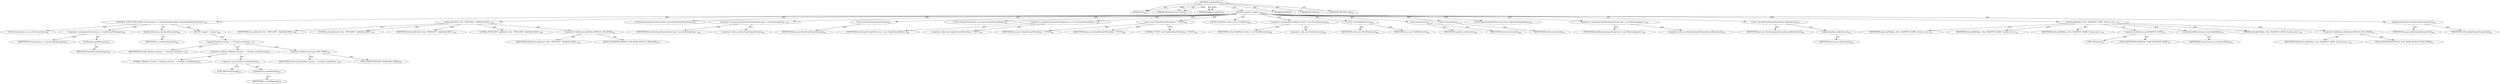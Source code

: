 digraph "writeManifest" {  
"111669149710" [label = <(METHOD,writeManifest)<SUB>393</SUB>> ]
"115964117001" [label = <(PARAM,this)<SUB>393</SUB>> ]
"115964117024" [label = <(PARAM,ZipOutputStream zOut)<SUB>393</SUB>> ]
"115964117025" [label = <(PARAM,Manifest manifest)<SUB>393</SUB>> ]
"25769803825" [label = <(BLOCK,&lt;empty&gt;,&lt;empty&gt;)<SUB>394</SUB>> ]
"47244640285" [label = <(CONTROL_STRUCTURE,FOR,for (Enumeration e = manifest.getWarnings(); Some(e.hasMoreElements()); ))<SUB>395</SUB>> ]
"94489280528" [label = <(LOCAL,Enumeration e: java.util.Enumeration)<SUB>395</SUB>> ]
"30064771241" [label = <(&lt;operator&gt;.assignment,Enumeration e = manifest.getWarnings())<SUB>395</SUB>> ]
"68719476904" [label = <(IDENTIFIER,e,Enumeration e = manifest.getWarnings())<SUB>395</SUB>> ]
"30064771242" [label = <(getWarnings,getWarnings())<SUB>395</SUB>> ]
"68719476905" [label = <(IDENTIFIER,manifest,getWarnings())<SUB>395</SUB>> ]
"30064771243" [label = <(hasMoreElements,e.hasMoreElements())<SUB>396</SUB>> ]
"68719476906" [label = <(IDENTIFIER,e,e.hasMoreElements())<SUB>396</SUB>> ]
"25769803826" [label = <(BLOCK,&lt;empty&gt;,&lt;empty&gt;)<SUB>396</SUB>> ]
"30064771244" [label = <(log,log(&quot;Manifest warning: &quot; + (String) e.nextEleme...)<SUB>397</SUB>> ]
"68719476751" [label = <(IDENTIFIER,this,log(&quot;Manifest warning: &quot; + (String) e.nextEleme...)<SUB>397</SUB>> ]
"30064771245" [label = <(&lt;operator&gt;.addition,&quot;Manifest warning: &quot; + (String) e.nextElement())<SUB>397</SUB>> ]
"90194313254" [label = <(LITERAL,&quot;Manifest warning: &quot;,&quot;Manifest warning: &quot; + (String) e.nextElement())<SUB>397</SUB>> ]
"30064771246" [label = <(&lt;operator&gt;.cast,(String) e.nextElement())<SUB>397</SUB>> ]
"180388626434" [label = <(TYPE_REF,String,String)<SUB>397</SUB>> ]
"30064771247" [label = <(nextElement,e.nextElement())<SUB>397</SUB>> ]
"68719476907" [label = <(IDENTIFIER,e,e.nextElement())<SUB>397</SUB>> ]
"30064771248" [label = <(&lt;operator&gt;.fieldAccess,Project.MSG_WARN)<SUB>398</SUB>> ]
"68719476908" [label = <(IDENTIFIER,Project,log(&quot;Manifest warning: &quot; + (String) e.nextEleme...)<SUB>398</SUB>> ]
"55834574881" [label = <(FIELD_IDENTIFIER,MSG_WARN,MSG_WARN)<SUB>398</SUB>> ]
"30064771249" [label = <(zipDir,zipDir(null, zOut, &quot;META-INF/&quot;, ZipFileSet.DEFA...)<SUB>401</SUB>> ]
"68719476752" [label = <(IDENTIFIER,this,zipDir(null, zOut, &quot;META-INF/&quot;, ZipFileSet.DEFA...)<SUB>401</SUB>> ]
"90194313255" [label = <(LITERAL,null,zipDir(null, zOut, &quot;META-INF/&quot;, ZipFileSet.DEFA...)<SUB>401</SUB>> ]
"68719476909" [label = <(IDENTIFIER,zOut,zipDir(null, zOut, &quot;META-INF/&quot;, ZipFileSet.DEFA...)<SUB>401</SUB>> ]
"90194313256" [label = <(LITERAL,&quot;META-INF/&quot;,zipDir(null, zOut, &quot;META-INF/&quot;, ZipFileSet.DEFA...)<SUB>401</SUB>> ]
"30064771250" [label = <(&lt;operator&gt;.fieldAccess,ZipFileSet.DEFAULT_DIR_MODE)<SUB>401</SUB>> ]
"68719476910" [label = <(IDENTIFIER,ZipFileSet,zipDir(null, zOut, &quot;META-INF/&quot;, ZipFileSet.DEFA...)<SUB>401</SUB>> ]
"55834574882" [label = <(FIELD_IDENTIFIER,DEFAULT_DIR_MODE,DEFAULT_DIR_MODE)<SUB>401</SUB>> ]
"94489280529" [label = <(LOCAL,ByteArrayOutputStream baos: java.io.ByteArrayOutputStream)<SUB>403</SUB>> ]
"30064771251" [label = <(&lt;operator&gt;.assignment,ByteArrayOutputStream baos = new ByteArrayOutpu...)<SUB>403</SUB>> ]
"68719476911" [label = <(IDENTIFIER,baos,ByteArrayOutputStream baos = new ByteArrayOutpu...)<SUB>403</SUB>> ]
"30064771252" [label = <(&lt;operator&gt;.alloc,new ByteArrayOutputStream())<SUB>403</SUB>> ]
"30064771253" [label = <(&lt;init&gt;,new ByteArrayOutputStream())<SUB>403</SUB>> ]
"68719476912" [label = <(IDENTIFIER,baos,new ByteArrayOutputStream())<SUB>403</SUB>> ]
"94489280530" [label = <(LOCAL,OutputStreamWriter osw: java.io.OutputStreamWriter)<SUB>404</SUB>> ]
"30064771254" [label = <(&lt;operator&gt;.assignment,OutputStreamWriter osw = new OutputStreamWriter...)<SUB>404</SUB>> ]
"68719476913" [label = <(IDENTIFIER,osw,OutputStreamWriter osw = new OutputStreamWriter...)<SUB>404</SUB>> ]
"30064771255" [label = <(&lt;operator&gt;.alloc,new OutputStreamWriter(baos, &quot;UTF-8&quot;))<SUB>404</SUB>> ]
"30064771256" [label = <(&lt;init&gt;,new OutputStreamWriter(baos, &quot;UTF-8&quot;))<SUB>404</SUB>> ]
"68719476914" [label = <(IDENTIFIER,osw,new OutputStreamWriter(baos, &quot;UTF-8&quot;))<SUB>404</SUB>> ]
"68719476915" [label = <(IDENTIFIER,baos,new OutputStreamWriter(baos, &quot;UTF-8&quot;))<SUB>404</SUB>> ]
"90194313257" [label = <(LITERAL,&quot;UTF-8&quot;,new OutputStreamWriter(baos, &quot;UTF-8&quot;))<SUB>404</SUB>> ]
"94489280531" [label = <(LOCAL,PrintWriter writer: java.io.PrintWriter)<SUB>405</SUB>> ]
"30064771257" [label = <(&lt;operator&gt;.assignment,PrintWriter writer = new PrintWriter(osw))<SUB>405</SUB>> ]
"68719476916" [label = <(IDENTIFIER,writer,PrintWriter writer = new PrintWriter(osw))<SUB>405</SUB>> ]
"30064771258" [label = <(&lt;operator&gt;.alloc,new PrintWriter(osw))<SUB>405</SUB>> ]
"30064771259" [label = <(&lt;init&gt;,new PrintWriter(osw))<SUB>405</SUB>> ]
"68719476917" [label = <(IDENTIFIER,writer,new PrintWriter(osw))<SUB>405</SUB>> ]
"68719476918" [label = <(IDENTIFIER,osw,new PrintWriter(osw))<SUB>405</SUB>> ]
"30064771260" [label = <(write,write(writer))<SUB>406</SUB>> ]
"68719476919" [label = <(IDENTIFIER,manifest,write(writer))<SUB>406</SUB>> ]
"68719476920" [label = <(IDENTIFIER,writer,write(writer))<SUB>406</SUB>> ]
"30064771261" [label = <(flush,writer.flush())<SUB>407</SUB>> ]
"68719476921" [label = <(IDENTIFIER,writer,writer.flush())<SUB>407</SUB>> ]
"94489280532" [label = <(LOCAL,ByteArrayInputStream bais: java.io.ByteArrayInputStream)<SUB>409</SUB>> ]
"30064771262" [label = <(&lt;operator&gt;.assignment,ByteArrayInputStream bais = new ByteArrayInputS...)<SUB>409</SUB>> ]
"68719476922" [label = <(IDENTIFIER,bais,ByteArrayInputStream bais = new ByteArrayInputS...)<SUB>409</SUB>> ]
"30064771263" [label = <(&lt;operator&gt;.alloc,new ByteArrayInputStream(baos.toByteArray()))<SUB>410</SUB>> ]
"30064771264" [label = <(&lt;init&gt;,new ByteArrayInputStream(baos.toByteArray()))<SUB>410</SUB>> ]
"68719476923" [label = <(IDENTIFIER,bais,new ByteArrayInputStream(baos.toByteArray()))<SUB>409</SUB>> ]
"30064771265" [label = <(toByteArray,baos.toByteArray())<SUB>410</SUB>> ]
"68719476924" [label = <(IDENTIFIER,baos,baos.toByteArray())<SUB>410</SUB>> ]
"30064771266" [label = <(zipFile,zipFile(bais, zOut, MANIFEST_NAME, System.curre...)<SUB>411</SUB>> ]
"68719476925" [label = <(IDENTIFIER,super,zipFile(bais, zOut, MANIFEST_NAME, System.curre...)<SUB>411</SUB>> ]
"68719476926" [label = <(IDENTIFIER,bais,zipFile(bais, zOut, MANIFEST_NAME, System.curre...)<SUB>411</SUB>> ]
"68719476927" [label = <(IDENTIFIER,zOut,zipFile(bais, zOut, MANIFEST_NAME, System.curre...)<SUB>411</SUB>> ]
"30064771267" [label = <(&lt;operator&gt;.fieldAccess,Jar.MANIFEST_NAME)<SUB>411</SUB>> ]
"180388626435" [label = <(TYPE_REF,Jar,Jar)<SUB>411</SUB>> ]
"55834574883" [label = <(FIELD_IDENTIFIER,MANIFEST_NAME,MANIFEST_NAME)<SUB>411</SUB>> ]
"30064771268" [label = <(currentTimeMillis,System.currentTimeMillis())<SUB>412</SUB>> ]
"68719476928" [label = <(IDENTIFIER,System,System.currentTimeMillis())<SUB>412</SUB>> ]
"90194313258" [label = <(LITERAL,null,zipFile(bais, zOut, MANIFEST_NAME, System.curre...)<SUB>412</SUB>> ]
"30064771269" [label = <(&lt;operator&gt;.fieldAccess,ZipFileSet.DEFAULT_FILE_MODE)<SUB>413</SUB>> ]
"68719476929" [label = <(IDENTIFIER,ZipFileSet,zipFile(bais, zOut, MANIFEST_NAME, System.curre...)<SUB>413</SUB>> ]
"55834574884" [label = <(FIELD_IDENTIFIER,DEFAULT_FILE_MODE,DEFAULT_FILE_MODE)<SUB>413</SUB>> ]
"30064771270" [label = <(initZipOutputStream,initZipOutputStream(zOut))<SUB>414</SUB>> ]
"68719476930" [label = <(IDENTIFIER,super,initZipOutputStream(zOut))<SUB>414</SUB>> ]
"68719476931" [label = <(IDENTIFIER,zOut,initZipOutputStream(zOut))<SUB>414</SUB>> ]
"133143986220" [label = <(MODIFIER,PRIVATE)> ]
"133143986221" [label = <(MODIFIER,VIRTUAL)> ]
"128849018894" [label = <(METHOD_RETURN,void)<SUB>393</SUB>> ]
  "111669149710" -> "115964117001"  [ label = "AST: "] 
  "111669149710" -> "115964117024"  [ label = "AST: "] 
  "111669149710" -> "115964117025"  [ label = "AST: "] 
  "111669149710" -> "25769803825"  [ label = "AST: "] 
  "111669149710" -> "133143986220"  [ label = "AST: "] 
  "111669149710" -> "133143986221"  [ label = "AST: "] 
  "111669149710" -> "128849018894"  [ label = "AST: "] 
  "25769803825" -> "47244640285"  [ label = "AST: "] 
  "25769803825" -> "30064771249"  [ label = "AST: "] 
  "25769803825" -> "94489280529"  [ label = "AST: "] 
  "25769803825" -> "30064771251"  [ label = "AST: "] 
  "25769803825" -> "30064771253"  [ label = "AST: "] 
  "25769803825" -> "94489280530"  [ label = "AST: "] 
  "25769803825" -> "30064771254"  [ label = "AST: "] 
  "25769803825" -> "30064771256"  [ label = "AST: "] 
  "25769803825" -> "94489280531"  [ label = "AST: "] 
  "25769803825" -> "30064771257"  [ label = "AST: "] 
  "25769803825" -> "30064771259"  [ label = "AST: "] 
  "25769803825" -> "30064771260"  [ label = "AST: "] 
  "25769803825" -> "30064771261"  [ label = "AST: "] 
  "25769803825" -> "94489280532"  [ label = "AST: "] 
  "25769803825" -> "30064771262"  [ label = "AST: "] 
  "25769803825" -> "30064771264"  [ label = "AST: "] 
  "25769803825" -> "30064771266"  [ label = "AST: "] 
  "25769803825" -> "30064771270"  [ label = "AST: "] 
  "47244640285" -> "94489280528"  [ label = "AST: "] 
  "47244640285" -> "30064771241"  [ label = "AST: "] 
  "47244640285" -> "30064771243"  [ label = "AST: "] 
  "47244640285" -> "25769803826"  [ label = "AST: "] 
  "30064771241" -> "68719476904"  [ label = "AST: "] 
  "30064771241" -> "30064771242"  [ label = "AST: "] 
  "30064771242" -> "68719476905"  [ label = "AST: "] 
  "30064771243" -> "68719476906"  [ label = "AST: "] 
  "25769803826" -> "30064771244"  [ label = "AST: "] 
  "30064771244" -> "68719476751"  [ label = "AST: "] 
  "30064771244" -> "30064771245"  [ label = "AST: "] 
  "30064771244" -> "30064771248"  [ label = "AST: "] 
  "30064771245" -> "90194313254"  [ label = "AST: "] 
  "30064771245" -> "30064771246"  [ label = "AST: "] 
  "30064771246" -> "180388626434"  [ label = "AST: "] 
  "30064771246" -> "30064771247"  [ label = "AST: "] 
  "30064771247" -> "68719476907"  [ label = "AST: "] 
  "30064771248" -> "68719476908"  [ label = "AST: "] 
  "30064771248" -> "55834574881"  [ label = "AST: "] 
  "30064771249" -> "68719476752"  [ label = "AST: "] 
  "30064771249" -> "90194313255"  [ label = "AST: "] 
  "30064771249" -> "68719476909"  [ label = "AST: "] 
  "30064771249" -> "90194313256"  [ label = "AST: "] 
  "30064771249" -> "30064771250"  [ label = "AST: "] 
  "30064771250" -> "68719476910"  [ label = "AST: "] 
  "30064771250" -> "55834574882"  [ label = "AST: "] 
  "30064771251" -> "68719476911"  [ label = "AST: "] 
  "30064771251" -> "30064771252"  [ label = "AST: "] 
  "30064771253" -> "68719476912"  [ label = "AST: "] 
  "30064771254" -> "68719476913"  [ label = "AST: "] 
  "30064771254" -> "30064771255"  [ label = "AST: "] 
  "30064771256" -> "68719476914"  [ label = "AST: "] 
  "30064771256" -> "68719476915"  [ label = "AST: "] 
  "30064771256" -> "90194313257"  [ label = "AST: "] 
  "30064771257" -> "68719476916"  [ label = "AST: "] 
  "30064771257" -> "30064771258"  [ label = "AST: "] 
  "30064771259" -> "68719476917"  [ label = "AST: "] 
  "30064771259" -> "68719476918"  [ label = "AST: "] 
  "30064771260" -> "68719476919"  [ label = "AST: "] 
  "30064771260" -> "68719476920"  [ label = "AST: "] 
  "30064771261" -> "68719476921"  [ label = "AST: "] 
  "30064771262" -> "68719476922"  [ label = "AST: "] 
  "30064771262" -> "30064771263"  [ label = "AST: "] 
  "30064771264" -> "68719476923"  [ label = "AST: "] 
  "30064771264" -> "30064771265"  [ label = "AST: "] 
  "30064771265" -> "68719476924"  [ label = "AST: "] 
  "30064771266" -> "68719476925"  [ label = "AST: "] 
  "30064771266" -> "68719476926"  [ label = "AST: "] 
  "30064771266" -> "68719476927"  [ label = "AST: "] 
  "30064771266" -> "30064771267"  [ label = "AST: "] 
  "30064771266" -> "30064771268"  [ label = "AST: "] 
  "30064771266" -> "90194313258"  [ label = "AST: "] 
  "30064771266" -> "30064771269"  [ label = "AST: "] 
  "30064771267" -> "180388626435"  [ label = "AST: "] 
  "30064771267" -> "55834574883"  [ label = "AST: "] 
  "30064771268" -> "68719476928"  [ label = "AST: "] 
  "30064771269" -> "68719476929"  [ label = "AST: "] 
  "30064771269" -> "55834574884"  [ label = "AST: "] 
  "30064771270" -> "68719476930"  [ label = "AST: "] 
  "30064771270" -> "68719476931"  [ label = "AST: "] 
  "111669149710" -> "115964117001"  [ label = "DDG: "] 
  "111669149710" -> "115964117024"  [ label = "DDG: "] 
  "111669149710" -> "115964117025"  [ label = "DDG: "] 
}
